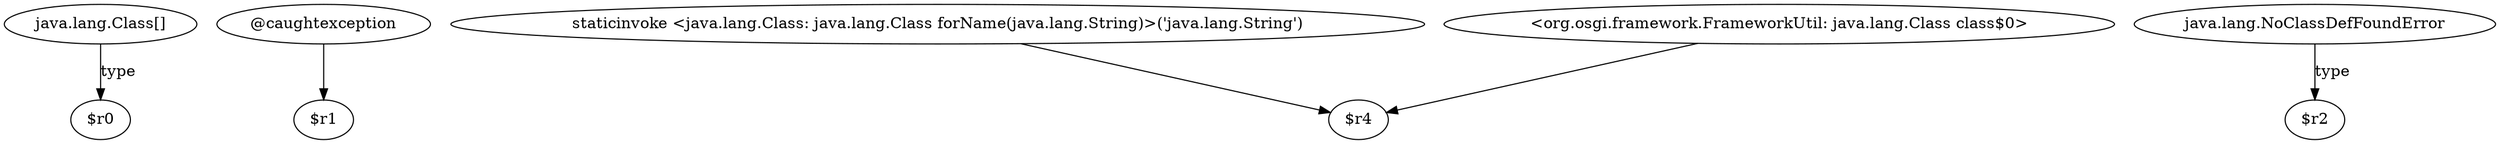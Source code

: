 digraph g {
0[label="java.lang.Class[]"]
1[label="$r0"]
0->1[label="type"]
2[label="@caughtexception"]
3[label="$r1"]
2->3[label=""]
4[label="staticinvoke <java.lang.Class: java.lang.Class forName(java.lang.String)>('java.lang.String')"]
5[label="$r4"]
4->5[label=""]
6[label="<org.osgi.framework.FrameworkUtil: java.lang.Class class$0>"]
6->5[label=""]
7[label="java.lang.NoClassDefFoundError"]
8[label="$r2"]
7->8[label="type"]
}